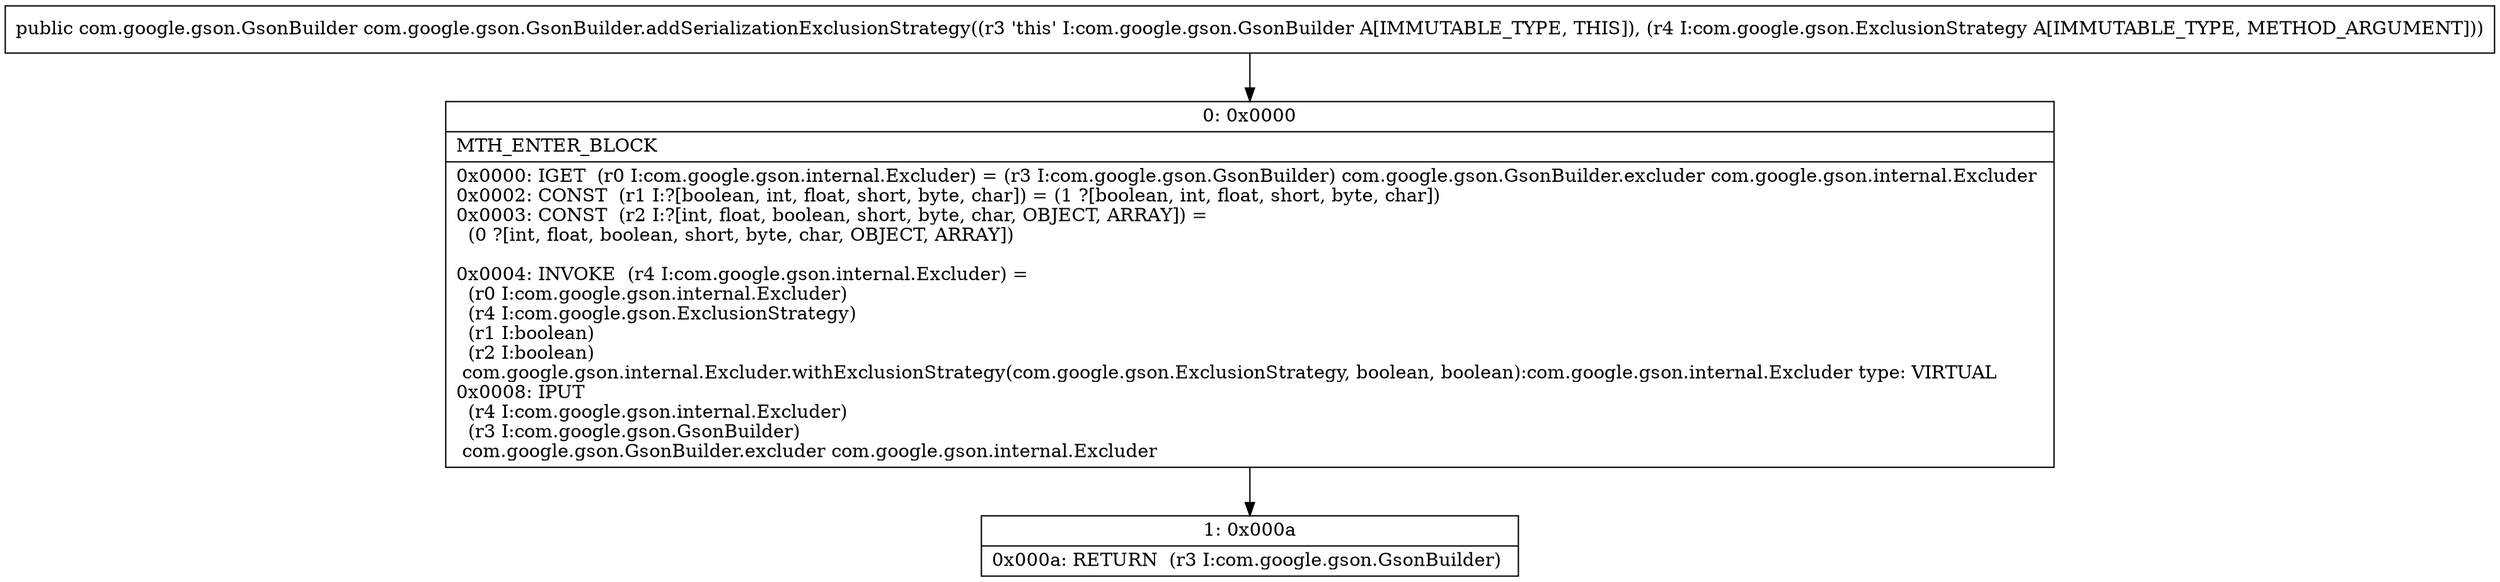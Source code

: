 digraph "CFG forcom.google.gson.GsonBuilder.addSerializationExclusionStrategy(Lcom\/google\/gson\/ExclusionStrategy;)Lcom\/google\/gson\/GsonBuilder;" {
Node_0 [shape=record,label="{0\:\ 0x0000|MTH_ENTER_BLOCK\l|0x0000: IGET  (r0 I:com.google.gson.internal.Excluder) = (r3 I:com.google.gson.GsonBuilder) com.google.gson.GsonBuilder.excluder com.google.gson.internal.Excluder \l0x0002: CONST  (r1 I:?[boolean, int, float, short, byte, char]) = (1 ?[boolean, int, float, short, byte, char]) \l0x0003: CONST  (r2 I:?[int, float, boolean, short, byte, char, OBJECT, ARRAY]) = \l  (0 ?[int, float, boolean, short, byte, char, OBJECT, ARRAY])\l \l0x0004: INVOKE  (r4 I:com.google.gson.internal.Excluder) = \l  (r0 I:com.google.gson.internal.Excluder)\l  (r4 I:com.google.gson.ExclusionStrategy)\l  (r1 I:boolean)\l  (r2 I:boolean)\l com.google.gson.internal.Excluder.withExclusionStrategy(com.google.gson.ExclusionStrategy, boolean, boolean):com.google.gson.internal.Excluder type: VIRTUAL \l0x0008: IPUT  \l  (r4 I:com.google.gson.internal.Excluder)\l  (r3 I:com.google.gson.GsonBuilder)\l com.google.gson.GsonBuilder.excluder com.google.gson.internal.Excluder \l}"];
Node_1 [shape=record,label="{1\:\ 0x000a|0x000a: RETURN  (r3 I:com.google.gson.GsonBuilder) \l}"];
MethodNode[shape=record,label="{public com.google.gson.GsonBuilder com.google.gson.GsonBuilder.addSerializationExclusionStrategy((r3 'this' I:com.google.gson.GsonBuilder A[IMMUTABLE_TYPE, THIS]), (r4 I:com.google.gson.ExclusionStrategy A[IMMUTABLE_TYPE, METHOD_ARGUMENT])) }"];
MethodNode -> Node_0;
Node_0 -> Node_1;
}

